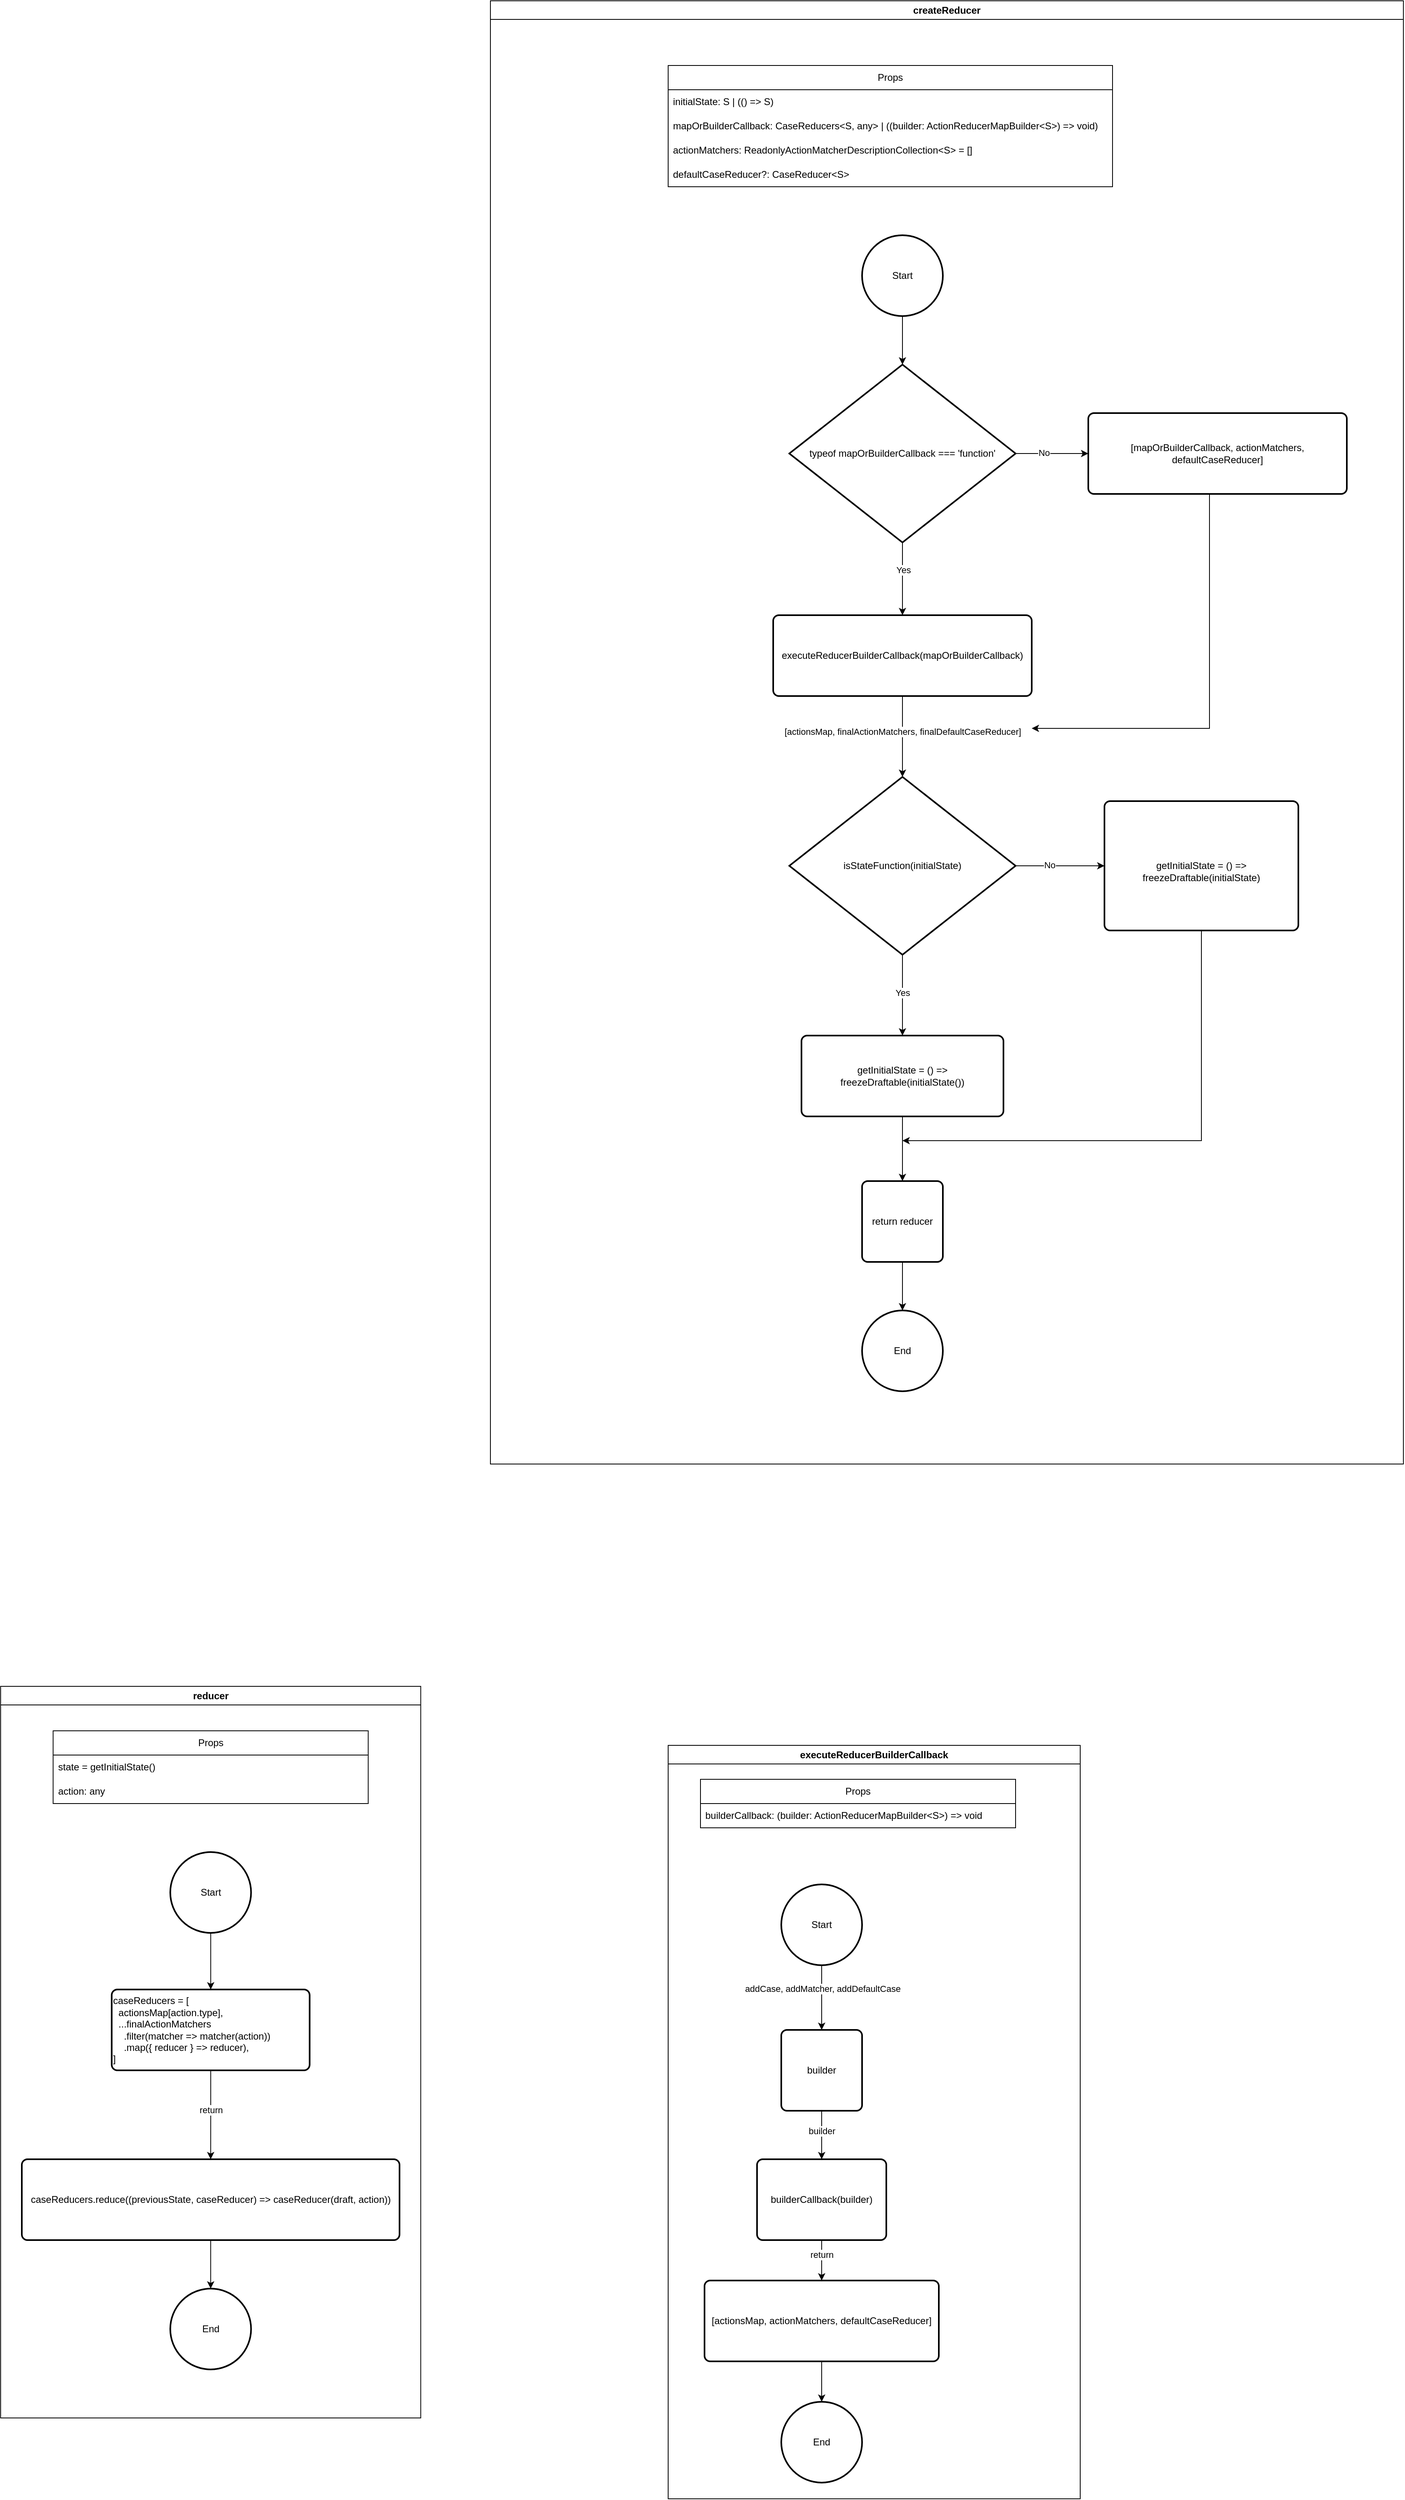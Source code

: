 <mxfile version="20.8.17" type="github">
  <diagram name="第 1 页" id="JsC-sPZwaS2pL8XHtRWc">
    <mxGraphModel dx="1661" dy="2384" grid="1" gridSize="10" guides="1" tooltips="1" connect="1" arrows="1" fold="1" page="1" pageScale="1" pageWidth="827" pageHeight="1169" math="0" shadow="0">
      <root>
        <mxCell id="0" />
        <mxCell id="1" parent="0" />
        <mxCell id="ErUn-88AJgNuBOqfLNrV-1" value="Start" style="strokeWidth=2;html=1;shape=mxgraph.flowchart.start_2;whiteSpace=wrap;" vertex="1" parent="1">
          <mxGeometry x="350" y="270" width="100" height="100" as="geometry" />
        </mxCell>
        <mxCell id="ErUn-88AJgNuBOqfLNrV-9" style="edgeStyle=orthogonalEdgeStyle;rounded=0;orthogonalLoop=1;jettySize=auto;html=1;entryX=0.5;entryY=0;entryDx=0;entryDy=0;entryPerimeter=0;exitX=0.5;exitY=1;exitDx=0;exitDy=0;exitPerimeter=0;" edge="1" parent="1" source="ErUn-88AJgNuBOqfLNrV-1" target="ErUn-88AJgNuBOqfLNrV-8">
          <mxGeometry relative="1" as="geometry">
            <mxPoint x="400" y="340" as="sourcePoint" />
          </mxGeometry>
        </mxCell>
        <mxCell id="ErUn-88AJgNuBOqfLNrV-3" value="Props" style="swimlane;fontStyle=0;childLayout=stackLayout;horizontal=1;startSize=30;horizontalStack=0;resizeParent=1;resizeParentMax=0;resizeLast=0;collapsible=1;marginBottom=0;whiteSpace=wrap;html=1;" vertex="1" parent="1">
          <mxGeometry x="110" y="60" width="550" height="150" as="geometry" />
        </mxCell>
        <mxCell id="ErUn-88AJgNuBOqfLNrV-4" value="initialState: S | (() =&amp;gt; S)" style="text;strokeColor=none;fillColor=none;align=left;verticalAlign=middle;spacingLeft=4;spacingRight=4;overflow=hidden;points=[[0,0.5],[1,0.5]];portConstraint=eastwest;rotatable=0;whiteSpace=wrap;html=1;" vertex="1" parent="ErUn-88AJgNuBOqfLNrV-3">
          <mxGeometry y="30" width="550" height="30" as="geometry" />
        </mxCell>
        <mxCell id="ErUn-88AJgNuBOqfLNrV-5" value="mapOrBuilderCallback: CaseReducers&amp;lt;S, any&amp;gt; | ((builder: ActionReducerMapBuilder&amp;lt;S&amp;gt;) =&amp;gt; void)" style="text;strokeColor=none;fillColor=none;align=left;verticalAlign=middle;spacingLeft=4;spacingRight=4;overflow=hidden;points=[[0,0.5],[1,0.5]];portConstraint=eastwest;rotatable=0;whiteSpace=wrap;html=1;" vertex="1" parent="ErUn-88AJgNuBOqfLNrV-3">
          <mxGeometry y="60" width="550" height="30" as="geometry" />
        </mxCell>
        <mxCell id="ErUn-88AJgNuBOqfLNrV-6" value="actionMatchers: ReadonlyActionMatcherDescriptionCollection&amp;lt;S&amp;gt; = []" style="text;strokeColor=none;fillColor=none;align=left;verticalAlign=middle;spacingLeft=4;spacingRight=4;overflow=hidden;points=[[0,0.5],[1,0.5]];portConstraint=eastwest;rotatable=0;whiteSpace=wrap;html=1;" vertex="1" parent="ErUn-88AJgNuBOqfLNrV-3">
          <mxGeometry y="90" width="550" height="30" as="geometry" />
        </mxCell>
        <mxCell id="ErUn-88AJgNuBOqfLNrV-7" value="defaultCaseReducer?: CaseReducer&amp;lt;S&amp;gt;" style="text;strokeColor=none;fillColor=none;align=left;verticalAlign=middle;spacingLeft=4;spacingRight=4;overflow=hidden;points=[[0,0.5],[1,0.5]];portConstraint=eastwest;rotatable=0;whiteSpace=wrap;html=1;" vertex="1" parent="ErUn-88AJgNuBOqfLNrV-3">
          <mxGeometry y="120" width="550" height="30" as="geometry" />
        </mxCell>
        <mxCell id="ErUn-88AJgNuBOqfLNrV-11" style="edgeStyle=orthogonalEdgeStyle;rounded=0;orthogonalLoop=1;jettySize=auto;html=1;" edge="1" parent="1" source="ErUn-88AJgNuBOqfLNrV-8" target="ErUn-88AJgNuBOqfLNrV-10">
          <mxGeometry relative="1" as="geometry" />
        </mxCell>
        <mxCell id="ErUn-88AJgNuBOqfLNrV-12" value="Yes" style="edgeLabel;html=1;align=center;verticalAlign=middle;resizable=0;points=[];" vertex="1" connectable="0" parent="ErUn-88AJgNuBOqfLNrV-11">
          <mxGeometry x="-0.252" y="1" relative="1" as="geometry">
            <mxPoint as="offset" />
          </mxGeometry>
        </mxCell>
        <mxCell id="ErUn-88AJgNuBOqfLNrV-30" style="edgeStyle=orthogonalEdgeStyle;rounded=0;orthogonalLoop=1;jettySize=auto;html=1;" edge="1" parent="1" source="ErUn-88AJgNuBOqfLNrV-8" target="ErUn-88AJgNuBOqfLNrV-29">
          <mxGeometry relative="1" as="geometry" />
        </mxCell>
        <mxCell id="ErUn-88AJgNuBOqfLNrV-31" value="No" style="edgeLabel;html=1;align=center;verticalAlign=middle;resizable=0;points=[];" vertex="1" connectable="0" parent="ErUn-88AJgNuBOqfLNrV-30">
          <mxGeometry x="-0.23" y="1" relative="1" as="geometry">
            <mxPoint as="offset" />
          </mxGeometry>
        </mxCell>
        <mxCell id="ErUn-88AJgNuBOqfLNrV-8" value="typeof mapOrBuilderCallback === &#39;function&#39;" style="strokeWidth=2;html=1;shape=mxgraph.flowchart.decision;whiteSpace=wrap;" vertex="1" parent="1">
          <mxGeometry x="260" y="430" width="280" height="220" as="geometry" />
        </mxCell>
        <mxCell id="ErUn-88AJgNuBOqfLNrV-14" style="edgeStyle=orthogonalEdgeStyle;rounded=0;orthogonalLoop=1;jettySize=auto;html=1;entryX=0.5;entryY=0;entryDx=0;entryDy=0;entryPerimeter=0;" edge="1" parent="1" source="ErUn-88AJgNuBOqfLNrV-10" target="ErUn-88AJgNuBOqfLNrV-16">
          <mxGeometry relative="1" as="geometry">
            <mxPoint x="400" y="930" as="targetPoint" />
          </mxGeometry>
        </mxCell>
        <mxCell id="ErUn-88AJgNuBOqfLNrV-15" value="[actionsMap, finalActionMatchers, finalDefaultCaseReducer]" style="edgeLabel;html=1;align=center;verticalAlign=middle;resizable=0;points=[];" vertex="1" connectable="0" parent="ErUn-88AJgNuBOqfLNrV-14">
          <mxGeometry x="-0.267" y="1" relative="1" as="geometry">
            <mxPoint x="-1" y="7" as="offset" />
          </mxGeometry>
        </mxCell>
        <mxCell id="ErUn-88AJgNuBOqfLNrV-10" value="executeReducerBuilderCallback(mapOrBuilderCallback)" style="rounded=1;whiteSpace=wrap;html=1;absoluteArcSize=1;arcSize=14;strokeWidth=2;" vertex="1" parent="1">
          <mxGeometry x="240" y="740" width="320" height="100" as="geometry" />
        </mxCell>
        <mxCell id="ErUn-88AJgNuBOqfLNrV-17" style="edgeStyle=orthogonalEdgeStyle;rounded=0;orthogonalLoop=1;jettySize=auto;html=1;" edge="1" parent="1" source="ErUn-88AJgNuBOqfLNrV-16" target="ErUn-88AJgNuBOqfLNrV-18">
          <mxGeometry relative="1" as="geometry">
            <mxPoint x="400" y="1220" as="targetPoint" />
          </mxGeometry>
        </mxCell>
        <mxCell id="ErUn-88AJgNuBOqfLNrV-19" value="Yes" style="edgeLabel;html=1;align=center;verticalAlign=middle;resizable=0;points=[];" vertex="1" connectable="0" parent="ErUn-88AJgNuBOqfLNrV-17">
          <mxGeometry x="-0.258" y="3" relative="1" as="geometry">
            <mxPoint x="-3" y="10" as="offset" />
          </mxGeometry>
        </mxCell>
        <mxCell id="ErUn-88AJgNuBOqfLNrV-20" style="edgeStyle=orthogonalEdgeStyle;rounded=0;orthogonalLoop=1;jettySize=auto;html=1;" edge="1" parent="1" source="ErUn-88AJgNuBOqfLNrV-16" target="ErUn-88AJgNuBOqfLNrV-21">
          <mxGeometry relative="1" as="geometry">
            <mxPoint x="620" y="1050" as="targetPoint" />
          </mxGeometry>
        </mxCell>
        <mxCell id="ErUn-88AJgNuBOqfLNrV-22" value="No" style="edgeLabel;html=1;align=center;verticalAlign=middle;resizable=0;points=[];" vertex="1" connectable="0" parent="ErUn-88AJgNuBOqfLNrV-20">
          <mxGeometry x="-0.248" y="1" relative="1" as="geometry">
            <mxPoint as="offset" />
          </mxGeometry>
        </mxCell>
        <mxCell id="ErUn-88AJgNuBOqfLNrV-16" value="isStateFunction(initialState)" style="strokeWidth=2;html=1;shape=mxgraph.flowchart.decision;whiteSpace=wrap;" vertex="1" parent="1">
          <mxGeometry x="260" y="940" width="280" height="220" as="geometry" />
        </mxCell>
        <mxCell id="ErUn-88AJgNuBOqfLNrV-23" style="edgeStyle=orthogonalEdgeStyle;rounded=0;orthogonalLoop=1;jettySize=auto;html=1;" edge="1" parent="1" source="ErUn-88AJgNuBOqfLNrV-18" target="ErUn-88AJgNuBOqfLNrV-26">
          <mxGeometry relative="1" as="geometry">
            <mxPoint x="400" y="1490" as="targetPoint" />
          </mxGeometry>
        </mxCell>
        <mxCell id="ErUn-88AJgNuBOqfLNrV-18" value="getInitialState = () =&amp;gt; freezeDraftable(initialState())" style="rounded=1;whiteSpace=wrap;html=1;absoluteArcSize=1;arcSize=14;strokeWidth=2;" vertex="1" parent="1">
          <mxGeometry x="275" y="1260" width="250" height="100" as="geometry" />
        </mxCell>
        <mxCell id="ErUn-88AJgNuBOqfLNrV-25" style="edgeStyle=orthogonalEdgeStyle;rounded=0;orthogonalLoop=1;jettySize=auto;html=1;" edge="1" parent="1" source="ErUn-88AJgNuBOqfLNrV-21">
          <mxGeometry relative="1" as="geometry">
            <mxPoint x="400" y="1390" as="targetPoint" />
            <Array as="points">
              <mxPoint x="770" y="1390" />
            </Array>
          </mxGeometry>
        </mxCell>
        <mxCell id="ErUn-88AJgNuBOqfLNrV-21" value="&lt;br&gt;&lt;span style=&quot;color: rgb(0, 0, 0); font-family: Helvetica; font-size: 12px; font-style: normal; font-variant-ligatures: normal; font-variant-caps: normal; font-weight: 400; letter-spacing: normal; orphans: 2; text-align: center; text-indent: 0px; text-transform: none; widows: 2; word-spacing: 0px; -webkit-text-stroke-width: 0px; background-color: rgb(251, 251, 251); text-decoration-thickness: initial; text-decoration-style: initial; text-decoration-color: initial; float: none; display: inline !important;&quot;&gt;getInitialState = () =&amp;gt; freezeDraftable(initialState)&lt;/span&gt;" style="rounded=1;whiteSpace=wrap;html=1;absoluteArcSize=1;arcSize=14;strokeWidth=2;" vertex="1" parent="1">
          <mxGeometry x="650" y="970" width="240" height="160" as="geometry" />
        </mxCell>
        <mxCell id="ErUn-88AJgNuBOqfLNrV-28" style="edgeStyle=orthogonalEdgeStyle;rounded=0;orthogonalLoop=1;jettySize=auto;html=1;entryX=0.5;entryY=0;entryDx=0;entryDy=0;entryPerimeter=0;" edge="1" parent="1" source="ErUn-88AJgNuBOqfLNrV-26" target="ErUn-88AJgNuBOqfLNrV-27">
          <mxGeometry relative="1" as="geometry" />
        </mxCell>
        <mxCell id="ErUn-88AJgNuBOqfLNrV-26" value="return reducer" style="rounded=1;whiteSpace=wrap;html=1;absoluteArcSize=1;arcSize=14;strokeWidth=2;" vertex="1" parent="1">
          <mxGeometry x="350" y="1440" width="100" height="100" as="geometry" />
        </mxCell>
        <mxCell id="ErUn-88AJgNuBOqfLNrV-27" value="End" style="strokeWidth=2;html=1;shape=mxgraph.flowchart.start_2;whiteSpace=wrap;" vertex="1" parent="1">
          <mxGeometry x="350" y="1600" width="100" height="100" as="geometry" />
        </mxCell>
        <mxCell id="ErUn-88AJgNuBOqfLNrV-32" style="edgeStyle=orthogonalEdgeStyle;rounded=0;orthogonalLoop=1;jettySize=auto;html=1;" edge="1" parent="1" source="ErUn-88AJgNuBOqfLNrV-29">
          <mxGeometry relative="1" as="geometry">
            <mxPoint x="560" y="880" as="targetPoint" />
            <Array as="points">
              <mxPoint x="780" y="880" />
            </Array>
          </mxGeometry>
        </mxCell>
        <mxCell id="ErUn-88AJgNuBOqfLNrV-29" value="[mapOrBuilderCallback, actionMatchers, defaultCaseReducer]" style="rounded=1;whiteSpace=wrap;html=1;absoluteArcSize=1;arcSize=14;strokeWidth=2;" vertex="1" parent="1">
          <mxGeometry x="630" y="490" width="320" height="100" as="geometry" />
        </mxCell>
        <mxCell id="ErUn-88AJgNuBOqfLNrV-33" value="createReducer" style="swimlane;whiteSpace=wrap;html=1;" vertex="1" parent="1">
          <mxGeometry x="-110" y="-20" width="1130" height="1810" as="geometry" />
        </mxCell>
        <mxCell id="ErUn-88AJgNuBOqfLNrV-40" style="edgeStyle=orthogonalEdgeStyle;rounded=0;orthogonalLoop=1;jettySize=auto;html=1;entryX=0.5;entryY=0;entryDx=0;entryDy=0;" edge="1" parent="1" source="ErUn-88AJgNuBOqfLNrV-34" target="ErUn-88AJgNuBOqfLNrV-39">
          <mxGeometry relative="1" as="geometry" />
        </mxCell>
        <mxCell id="ErUn-88AJgNuBOqfLNrV-41" value="addCase, addMatcher, addDefaultCase" style="edgeLabel;html=1;align=center;verticalAlign=middle;resizable=0;points=[];" vertex="1" connectable="0" parent="ErUn-88AJgNuBOqfLNrV-40">
          <mxGeometry x="-0.28" y="1" relative="1" as="geometry">
            <mxPoint as="offset" />
          </mxGeometry>
        </mxCell>
        <mxCell id="ErUn-88AJgNuBOqfLNrV-34" value="Start" style="strokeWidth=2;html=1;shape=mxgraph.flowchart.start_2;whiteSpace=wrap;" vertex="1" parent="1">
          <mxGeometry x="250" y="2310" width="100" height="100" as="geometry" />
        </mxCell>
        <mxCell id="ErUn-88AJgNuBOqfLNrV-35" value="Props" style="swimlane;fontStyle=0;childLayout=stackLayout;horizontal=1;startSize=30;horizontalStack=0;resizeParent=1;resizeParentMax=0;resizeLast=0;collapsible=1;marginBottom=0;whiteSpace=wrap;html=1;" vertex="1" parent="1">
          <mxGeometry x="150" y="2180" width="390" height="60" as="geometry" />
        </mxCell>
        <mxCell id="ErUn-88AJgNuBOqfLNrV-36" value="builderCallback: (builder: ActionReducerMapBuilder&amp;lt;S&amp;gt;) =&amp;gt; void" style="text;strokeColor=none;fillColor=none;align=left;verticalAlign=middle;spacingLeft=4;spacingRight=4;overflow=hidden;points=[[0,0.5],[1,0.5]];portConstraint=eastwest;rotatable=0;whiteSpace=wrap;html=1;" vertex="1" parent="ErUn-88AJgNuBOqfLNrV-35">
          <mxGeometry y="30" width="390" height="30" as="geometry" />
        </mxCell>
        <mxCell id="ErUn-88AJgNuBOqfLNrV-43" style="edgeStyle=orthogonalEdgeStyle;rounded=0;orthogonalLoop=1;jettySize=auto;html=1;entryX=0.5;entryY=0;entryDx=0;entryDy=0;" edge="1" parent="1" source="ErUn-88AJgNuBOqfLNrV-39" target="ErUn-88AJgNuBOqfLNrV-42">
          <mxGeometry relative="1" as="geometry" />
        </mxCell>
        <mxCell id="ErUn-88AJgNuBOqfLNrV-44" value="builder" style="edgeLabel;html=1;align=center;verticalAlign=middle;resizable=0;points=[];" vertex="1" connectable="0" parent="ErUn-88AJgNuBOqfLNrV-43">
          <mxGeometry x="-0.267" y="-2" relative="1" as="geometry">
            <mxPoint x="2" y="3" as="offset" />
          </mxGeometry>
        </mxCell>
        <mxCell id="ErUn-88AJgNuBOqfLNrV-39" value="builder" style="rounded=1;whiteSpace=wrap;html=1;absoluteArcSize=1;arcSize=14;strokeWidth=2;" vertex="1" parent="1">
          <mxGeometry x="250" y="2490" width="100" height="100" as="geometry" />
        </mxCell>
        <mxCell id="ErUn-88AJgNuBOqfLNrV-46" style="edgeStyle=orthogonalEdgeStyle;rounded=0;orthogonalLoop=1;jettySize=auto;html=1;entryX=0.5;entryY=0;entryDx=0;entryDy=0;" edge="1" parent="1" source="ErUn-88AJgNuBOqfLNrV-42" target="ErUn-88AJgNuBOqfLNrV-45">
          <mxGeometry relative="1" as="geometry">
            <Array as="points">
              <mxPoint x="300" y="2780" />
              <mxPoint x="300" y="2780" />
            </Array>
          </mxGeometry>
        </mxCell>
        <mxCell id="ErUn-88AJgNuBOqfLNrV-47" value="return" style="edgeLabel;html=1;align=center;verticalAlign=middle;resizable=0;points=[];" vertex="1" connectable="0" parent="ErUn-88AJgNuBOqfLNrV-46">
          <mxGeometry x="-0.285" relative="1" as="geometry">
            <mxPoint as="offset" />
          </mxGeometry>
        </mxCell>
        <mxCell id="ErUn-88AJgNuBOqfLNrV-42" value="builderCallback(builder)" style="rounded=1;whiteSpace=wrap;html=1;absoluteArcSize=1;arcSize=14;strokeWidth=2;" vertex="1" parent="1">
          <mxGeometry x="220" y="2650" width="160" height="100" as="geometry" />
        </mxCell>
        <mxCell id="ErUn-88AJgNuBOqfLNrV-49" style="edgeStyle=orthogonalEdgeStyle;rounded=0;orthogonalLoop=1;jettySize=auto;html=1;entryX=0.5;entryY=0;entryDx=0;entryDy=0;entryPerimeter=0;" edge="1" parent="1" source="ErUn-88AJgNuBOqfLNrV-45" target="ErUn-88AJgNuBOqfLNrV-48">
          <mxGeometry relative="1" as="geometry" />
        </mxCell>
        <mxCell id="ErUn-88AJgNuBOqfLNrV-45" value="[actionsMap, actionMatchers, defaultCaseReducer]" style="rounded=1;whiteSpace=wrap;html=1;absoluteArcSize=1;arcSize=14;strokeWidth=2;" vertex="1" parent="1">
          <mxGeometry x="155" y="2800" width="290" height="100" as="geometry" />
        </mxCell>
        <mxCell id="ErUn-88AJgNuBOqfLNrV-48" value="End" style="strokeWidth=2;html=1;shape=mxgraph.flowchart.start_2;whiteSpace=wrap;" vertex="1" parent="1">
          <mxGeometry x="250" y="2950" width="100" height="100" as="geometry" />
        </mxCell>
        <mxCell id="ErUn-88AJgNuBOqfLNrV-50" value="executeReducerBuilderCallback" style="swimlane;whiteSpace=wrap;html=1;" vertex="1" parent="1">
          <mxGeometry x="110" y="2138" width="510" height="932" as="geometry" />
        </mxCell>
        <mxCell id="ErUn-88AJgNuBOqfLNrV-51" value="Props" style="swimlane;fontStyle=0;childLayout=stackLayout;horizontal=1;startSize=30;horizontalStack=0;resizeParent=1;resizeParentMax=0;resizeLast=0;collapsible=1;marginBottom=0;whiteSpace=wrap;html=1;" vertex="1" parent="1">
          <mxGeometry x="-651.25" y="2120" width="390" height="90" as="geometry" />
        </mxCell>
        <mxCell id="ErUn-88AJgNuBOqfLNrV-52" value="state = getInitialState()" style="text;strokeColor=none;fillColor=none;align=left;verticalAlign=middle;spacingLeft=4;spacingRight=4;overflow=hidden;points=[[0,0.5],[1,0.5]];portConstraint=eastwest;rotatable=0;whiteSpace=wrap;html=1;" vertex="1" parent="ErUn-88AJgNuBOqfLNrV-51">
          <mxGeometry y="30" width="390" height="30" as="geometry" />
        </mxCell>
        <mxCell id="ErUn-88AJgNuBOqfLNrV-54" value="action: any" style="text;strokeColor=none;fillColor=none;align=left;verticalAlign=middle;spacingLeft=4;spacingRight=4;overflow=hidden;points=[[0,0.5],[1,0.5]];portConstraint=eastwest;rotatable=0;whiteSpace=wrap;html=1;" vertex="1" parent="ErUn-88AJgNuBOqfLNrV-51">
          <mxGeometry y="60" width="390" height="30" as="geometry" />
        </mxCell>
        <mxCell id="ErUn-88AJgNuBOqfLNrV-56" style="edgeStyle=orthogonalEdgeStyle;rounded=0;orthogonalLoop=1;jettySize=auto;html=1;" edge="1" parent="1" source="ErUn-88AJgNuBOqfLNrV-53" target="ErUn-88AJgNuBOqfLNrV-55">
          <mxGeometry relative="1" as="geometry">
            <Array as="points">
              <mxPoint x="-456.25" y="2400" />
              <mxPoint x="-456.25" y="2400" />
            </Array>
          </mxGeometry>
        </mxCell>
        <mxCell id="ErUn-88AJgNuBOqfLNrV-53" value="Start" style="strokeWidth=2;html=1;shape=mxgraph.flowchart.start_2;whiteSpace=wrap;" vertex="1" parent="1">
          <mxGeometry x="-506.25" y="2270" width="100" height="100" as="geometry" />
        </mxCell>
        <mxCell id="ErUn-88AJgNuBOqfLNrV-59" style="edgeStyle=orthogonalEdgeStyle;rounded=0;orthogonalLoop=1;jettySize=auto;html=1;" edge="1" parent="1" source="ErUn-88AJgNuBOqfLNrV-55" target="ErUn-88AJgNuBOqfLNrV-58">
          <mxGeometry relative="1" as="geometry" />
        </mxCell>
        <mxCell id="ErUn-88AJgNuBOqfLNrV-60" value="return" style="edgeLabel;html=1;align=center;verticalAlign=middle;resizable=0;points=[];" vertex="1" connectable="0" parent="ErUn-88AJgNuBOqfLNrV-59">
          <mxGeometry x="-0.283" y="-4" relative="1" as="geometry">
            <mxPoint x="4" y="9" as="offset" />
          </mxGeometry>
        </mxCell>
        <mxCell id="ErUn-88AJgNuBOqfLNrV-55" value="caseReducers = [&lt;br&gt;&amp;nbsp; actionsMap[action.type],&lt;br&gt;&amp;nbsp; ...finalActionMatchers&lt;br&gt;&amp;nbsp; &amp;nbsp; .filter(matcher =&amp;gt; matcher(action))&lt;br&gt;&amp;nbsp; &amp;nbsp; .map({ reducer } =&amp;gt; reducer),&lt;br&gt;]" style="rounded=1;whiteSpace=wrap;html=1;absoluteArcSize=1;arcSize=14;strokeWidth=2;align=left;" vertex="1" parent="1">
          <mxGeometry x="-578.75" y="2440" width="245" height="100" as="geometry" />
        </mxCell>
        <mxCell id="ErUn-88AJgNuBOqfLNrV-62" style="edgeStyle=orthogonalEdgeStyle;rounded=0;orthogonalLoop=1;jettySize=auto;html=1;entryX=0.5;entryY=0;entryDx=0;entryDy=0;entryPerimeter=0;" edge="1" parent="1" source="ErUn-88AJgNuBOqfLNrV-58" target="ErUn-88AJgNuBOqfLNrV-61">
          <mxGeometry relative="1" as="geometry" />
        </mxCell>
        <mxCell id="ErUn-88AJgNuBOqfLNrV-58" value="caseReducers.reduce((previousState, caseReducer) =&amp;gt; caseReducer(draft, action))" style="rounded=1;whiteSpace=wrap;html=1;absoluteArcSize=1;arcSize=14;strokeWidth=2;" vertex="1" parent="1">
          <mxGeometry x="-690" y="2650" width="467.5" height="100" as="geometry" />
        </mxCell>
        <mxCell id="ErUn-88AJgNuBOqfLNrV-61" value="End" style="strokeWidth=2;html=1;shape=mxgraph.flowchart.start_2;whiteSpace=wrap;" vertex="1" parent="1">
          <mxGeometry x="-506.25" y="2810" width="100" height="100" as="geometry" />
        </mxCell>
        <mxCell id="ErUn-88AJgNuBOqfLNrV-63" value="reducer" style="swimlane;whiteSpace=wrap;html=1;" vertex="1" parent="1">
          <mxGeometry x="-716.25" y="2065" width="520" height="905" as="geometry" />
        </mxCell>
      </root>
    </mxGraphModel>
  </diagram>
</mxfile>
